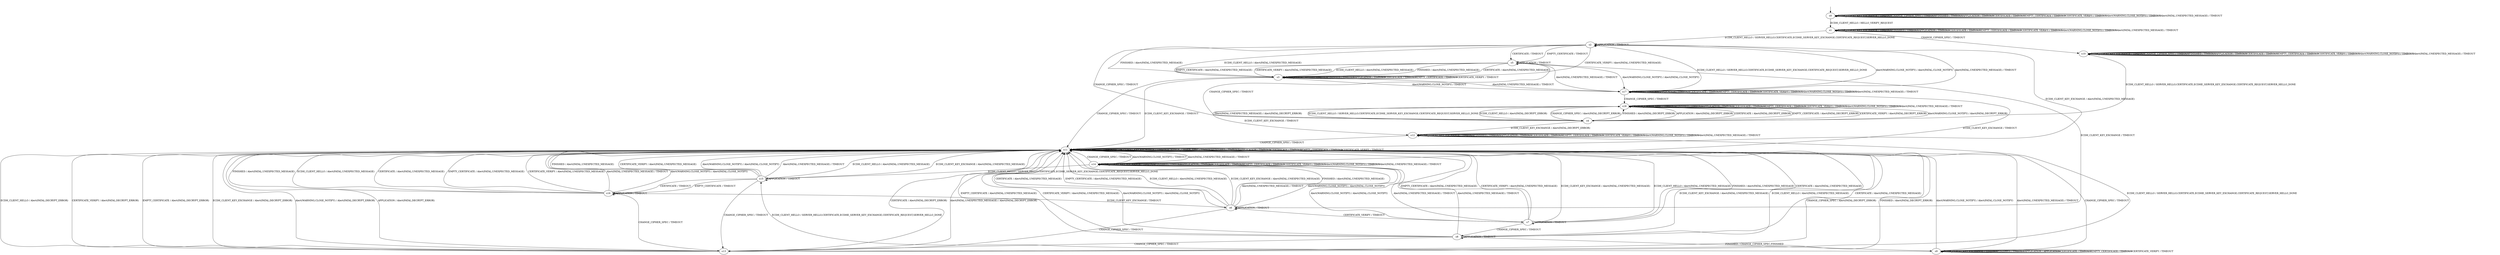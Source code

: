digraph h3 {
s0 [label="s0"];
s1 [label="s1"];
s2 [label="s2"];
s3 [label="s3"];
s4 [label="s4"];
s5 [label="s5"];
s6 [label="s6"];
s7 [label="s7"];
s8 [label="s8"];
s9 [label="s9"];
s10 [label="s10"];
s11 [label="s11"];
s12 [label="s12"];
s13 [label="s13"];
s14 [label="s14"];
s15 [label="s15"];
s16 [label="s16"];
s17 [label="s17"];
s18 [label="s18"];
s0 -> s1 [label="ECDH_CLIENT_HELLO / HELLO_VERIFY_REQUEST"];
s0 -> s0 [label="ECDH_CLIENT_KEY_EXCHANGE / TIMEOUT"];
s0 -> s0 [label="CHANGE_CIPHER_SPEC / TIMEOUT"];
s0 -> s0 [label="FINISHED / TIMEOUT"];
s0 -> s0 [label="APPLICATION / TIMEOUT"];
s0 -> s0 [label="CERTIFICATE / TIMEOUT"];
s0 -> s0 [label="EMPTY_CERTIFICATE / TIMEOUT"];
s0 -> s0 [label="CERTIFICATE_VERIFY / TIMEOUT"];
s0 -> s0 [label="Alert(WARNING,CLOSE_NOTIFY) / TIMEOUT"];
s0 -> s0 [label="Alert(FATAL,UNEXPECTED_MESSAGE) / TIMEOUT"];
s1 -> s2 [label="ECDH_CLIENT_HELLO / SERVER_HELLO,CERTIFICATE,ECDHE_SERVER_KEY_EXCHANGE,CERTIFICATE_REQUEST,SERVER_HELLO_DONE"];
s1 -> s1 [label="ECDH_CLIENT_KEY_EXCHANGE / TIMEOUT"];
s1 -> s10 [label="CHANGE_CIPHER_SPEC / TIMEOUT"];
s1 -> s1 [label="FINISHED / TIMEOUT"];
s1 -> s1 [label="APPLICATION / TIMEOUT"];
s1 -> s1 [label="CERTIFICATE / TIMEOUT"];
s1 -> s1 [label="EMPTY_CERTIFICATE / TIMEOUT"];
s1 -> s1 [label="CERTIFICATE_VERIFY / TIMEOUT"];
s1 -> s1 [label="Alert(WARNING,CLOSE_NOTIFY) / TIMEOUT"];
s1 -> s1 [label="Alert(FATAL,UNEXPECTED_MESSAGE) / TIMEOUT"];
s2 -> s3 [label="ECDH_CLIENT_HELLO / Alert(FATAL,UNEXPECTED_MESSAGE)"];
s2 -> s11 [label="ECDH_CLIENT_KEY_EXCHANGE / Alert(FATAL,UNEXPECTED_MESSAGE)"];
s2 -> s4 [label="CHANGE_CIPHER_SPEC / TIMEOUT"];
s2 -> s3 [label="FINISHED / Alert(FATAL,UNEXPECTED_MESSAGE)"];
s2 -> s2 [label="APPLICATION / TIMEOUT"];
s2 -> s5 [label="CERTIFICATE / TIMEOUT"];
s2 -> s5 [label="EMPTY_CERTIFICATE / TIMEOUT"];
s2 -> s3 [label="CERTIFICATE_VERIFY / Alert(FATAL,UNEXPECTED_MESSAGE)"];
s2 -> s17 [label="Alert(WARNING,CLOSE_NOTIFY) / Alert(FATAL,CLOSE_NOTIFY)"];
s2 -> s17 [label="Alert(FATAL,UNEXPECTED_MESSAGE) / TIMEOUT"];
s3 -> s3 [label="ECDH_CLIENT_HELLO / TIMEOUT"];
s3 -> s11 [label="ECDH_CLIENT_KEY_EXCHANGE / TIMEOUT"];
s3 -> s11 [label="CHANGE_CIPHER_SPEC / TIMEOUT"];
s3 -> s3 [label="FINISHED / TIMEOUT"];
s3 -> s3 [label="APPLICATION / TIMEOUT"];
s3 -> s3 [label="CERTIFICATE / TIMEOUT"];
s3 -> s3 [label="EMPTY_CERTIFICATE / TIMEOUT"];
s3 -> s3 [label="CERTIFICATE_VERIFY / TIMEOUT"];
s3 -> s17 [label="Alert(WARNING,CLOSE_NOTIFY) / TIMEOUT"];
s3 -> s17 [label="Alert(FATAL,UNEXPECTED_MESSAGE) / TIMEOUT"];
s4 -> s18 [label="ECDH_CLIENT_HELLO / Alert(FATAL,DECRYPT_ERROR)"];
s4 -> s12 [label="ECDH_CLIENT_KEY_EXCHANGE / Alert(FATAL,DECRYPT_ERROR)"];
s4 -> s18 [label="CHANGE_CIPHER_SPEC / Alert(FATAL,DECRYPT_ERROR)"];
s4 -> s18 [label="FINISHED / Alert(FATAL,DECRYPT_ERROR)"];
s4 -> s18 [label="APPLICATION / Alert(FATAL,DECRYPT_ERROR)"];
s4 -> s18 [label="CERTIFICATE / Alert(FATAL,DECRYPT_ERROR)"];
s4 -> s18 [label="EMPTY_CERTIFICATE / Alert(FATAL,DECRYPT_ERROR)"];
s4 -> s18 [label="CERTIFICATE_VERIFY / Alert(FATAL,DECRYPT_ERROR)"];
s4 -> s18 [label="Alert(WARNING,CLOSE_NOTIFY) / Alert(FATAL,DECRYPT_ERROR)"];
s4 -> s18 [label="Alert(FATAL,UNEXPECTED_MESSAGE) / Alert(FATAL,DECRYPT_ERROR)"];
s5 -> s3 [label="ECDH_CLIENT_HELLO / Alert(FATAL,UNEXPECTED_MESSAGE)"];
s5 -> s6 [label="ECDH_CLIENT_KEY_EXCHANGE / TIMEOUT"];
s5 -> s4 [label="CHANGE_CIPHER_SPEC / TIMEOUT"];
s5 -> s3 [label="FINISHED / Alert(FATAL,UNEXPECTED_MESSAGE)"];
s5 -> s5 [label="APPLICATION / TIMEOUT"];
s5 -> s3 [label="CERTIFICATE / Alert(FATAL,UNEXPECTED_MESSAGE)"];
s5 -> s3 [label="EMPTY_CERTIFICATE / Alert(FATAL,UNEXPECTED_MESSAGE)"];
s5 -> s3 [label="CERTIFICATE_VERIFY / Alert(FATAL,UNEXPECTED_MESSAGE)"];
s5 -> s17 [label="Alert(WARNING,CLOSE_NOTIFY) / Alert(FATAL,CLOSE_NOTIFY)"];
s5 -> s17 [label="Alert(FATAL,UNEXPECTED_MESSAGE) / TIMEOUT"];
s6 -> s11 [label="ECDH_CLIENT_HELLO / Alert(FATAL,UNEXPECTED_MESSAGE)"];
s6 -> s11 [label="ECDH_CLIENT_KEY_EXCHANGE / Alert(FATAL,UNEXPECTED_MESSAGE)"];
s6 -> s13 [label="CHANGE_CIPHER_SPEC / TIMEOUT"];
s6 -> s11 [label="FINISHED / Alert(FATAL,UNEXPECTED_MESSAGE)"];
s6 -> s6 [label="APPLICATION / TIMEOUT"];
s6 -> s11 [label="CERTIFICATE / Alert(FATAL,UNEXPECTED_MESSAGE)"];
s6 -> s11 [label="EMPTY_CERTIFICATE / Alert(FATAL,UNEXPECTED_MESSAGE)"];
s6 -> s7 [label="CERTIFICATE_VERIFY / TIMEOUT"];
s6 -> s14 [label="Alert(WARNING,CLOSE_NOTIFY) / Alert(FATAL,CLOSE_NOTIFY)"];
s6 -> s14 [label="Alert(FATAL,UNEXPECTED_MESSAGE) / TIMEOUT"];
s7 -> s11 [label="ECDH_CLIENT_HELLO / Alert(FATAL,UNEXPECTED_MESSAGE)"];
s7 -> s11 [label="ECDH_CLIENT_KEY_EXCHANGE / Alert(FATAL,UNEXPECTED_MESSAGE)"];
s7 -> s8 [label="CHANGE_CIPHER_SPEC / TIMEOUT"];
s7 -> s11 [label="FINISHED / Alert(FATAL,UNEXPECTED_MESSAGE)"];
s7 -> s7 [label="APPLICATION / TIMEOUT"];
s7 -> s11 [label="CERTIFICATE / Alert(FATAL,UNEXPECTED_MESSAGE)"];
s7 -> s11 [label="EMPTY_CERTIFICATE / Alert(FATAL,UNEXPECTED_MESSAGE)"];
s7 -> s11 [label="CERTIFICATE_VERIFY / Alert(FATAL,UNEXPECTED_MESSAGE)"];
s7 -> s14 [label="Alert(WARNING,CLOSE_NOTIFY) / Alert(FATAL,CLOSE_NOTIFY)"];
s7 -> s14 [label="Alert(FATAL,UNEXPECTED_MESSAGE) / TIMEOUT"];
s8 -> s11 [label="ECDH_CLIENT_HELLO / Alert(FATAL,UNEXPECTED_MESSAGE)"];
s8 -> s11 [label="ECDH_CLIENT_KEY_EXCHANGE / Alert(FATAL,UNEXPECTED_MESSAGE)"];
s8 -> s13 [label="CHANGE_CIPHER_SPEC / TIMEOUT"];
s8 -> s9 [label="FINISHED / CHANGE_CIPHER_SPEC,FINISHED"];
s8 -> s8 [label="APPLICATION / TIMEOUT"];
s8 -> s11 [label="CERTIFICATE / Alert(FATAL,UNEXPECTED_MESSAGE)"];
s8 -> s11 [label="EMPTY_CERTIFICATE / Alert(FATAL,UNEXPECTED_MESSAGE)"];
s8 -> s11 [label="CERTIFICATE_VERIFY / Alert(FATAL,UNEXPECTED_MESSAGE)"];
s8 -> s11 [label="Alert(WARNING,CLOSE_NOTIFY) / Alert(FATAL,CLOSE_NOTIFY)"];
s8 -> s11 [label="Alert(FATAL,UNEXPECTED_MESSAGE) / TIMEOUT"];
s9 -> s15 [label="ECDH_CLIENT_HELLO / SERVER_HELLO,CERTIFICATE,ECDHE_SERVER_KEY_EXCHANGE,CERTIFICATE_REQUEST,SERVER_HELLO_DONE"];
s9 -> s9 [label="ECDH_CLIENT_KEY_EXCHANGE / TIMEOUT"];
s9 -> s11 [label="CHANGE_CIPHER_SPEC / TIMEOUT"];
s9 -> s9 [label="FINISHED / TIMEOUT"];
s9 -> s9 [label="APPLICATION / APPLICATION"];
s9 -> s9 [label="CERTIFICATE / TIMEOUT"];
s9 -> s9 [label="EMPTY_CERTIFICATE / TIMEOUT"];
s9 -> s9 [label="CERTIFICATE_VERIFY / TIMEOUT"];
s9 -> s11 [label="Alert(WARNING,CLOSE_NOTIFY) / Alert(FATAL,CLOSE_NOTIFY)"];
s9 -> s11 [label="Alert(FATAL,UNEXPECTED_MESSAGE) / TIMEOUT"];
s10 -> s4 [label="ECDH_CLIENT_HELLO / SERVER_HELLO,CERTIFICATE,ECDHE_SERVER_KEY_EXCHANGE,CERTIFICATE_REQUEST,SERVER_HELLO_DONE"];
s10 -> s10 [label="ECDH_CLIENT_KEY_EXCHANGE / TIMEOUT"];
s10 -> s10 [label="CHANGE_CIPHER_SPEC / TIMEOUT"];
s10 -> s10 [label="FINISHED / TIMEOUT"];
s10 -> s10 [label="APPLICATION / TIMEOUT"];
s10 -> s10 [label="CERTIFICATE / TIMEOUT"];
s10 -> s10 [label="EMPTY_CERTIFICATE / TIMEOUT"];
s10 -> s10 [label="CERTIFICATE_VERIFY / TIMEOUT"];
s10 -> s10 [label="Alert(WARNING,CLOSE_NOTIFY) / TIMEOUT"];
s10 -> s10 [label="Alert(FATAL,UNEXPECTED_MESSAGE) / TIMEOUT"];
s11 -> s11 [label="ECDH_CLIENT_HELLO / TIMEOUT"];
s11 -> s11 [label="ECDH_CLIENT_KEY_EXCHANGE / TIMEOUT"];
s11 -> s11 [label="CHANGE_CIPHER_SPEC / TIMEOUT"];
s11 -> s11 [label="FINISHED / TIMEOUT"];
s11 -> s11 [label="APPLICATION / TIMEOUT"];
s11 -> s11 [label="CERTIFICATE / TIMEOUT"];
s11 -> s11 [label="EMPTY_CERTIFICATE / TIMEOUT"];
s11 -> s11 [label="CERTIFICATE_VERIFY / TIMEOUT"];
s11 -> s14 [label="Alert(WARNING,CLOSE_NOTIFY) / TIMEOUT"];
s11 -> s14 [label="Alert(FATAL,UNEXPECTED_MESSAGE) / TIMEOUT"];
s12 -> s13 [label="ECDH_CLIENT_HELLO / SERVER_HELLO,CERTIFICATE,ECDHE_SERVER_KEY_EXCHANGE,CERTIFICATE_REQUEST,SERVER_HELLO_DONE"];
s12 -> s12 [label="ECDH_CLIENT_KEY_EXCHANGE / TIMEOUT"];
s12 -> s11 [label="CHANGE_CIPHER_SPEC / TIMEOUT"];
s12 -> s12 [label="FINISHED / TIMEOUT"];
s12 -> s12 [label="APPLICATION / TIMEOUT"];
s12 -> s12 [label="CERTIFICATE / TIMEOUT"];
s12 -> s12 [label="EMPTY_CERTIFICATE / TIMEOUT"];
s12 -> s12 [label="CERTIFICATE_VERIFY / TIMEOUT"];
s12 -> s12 [label="Alert(WARNING,CLOSE_NOTIFY) / TIMEOUT"];
s12 -> s12 [label="Alert(FATAL,UNEXPECTED_MESSAGE) / TIMEOUT"];
s13 -> s11 [label="ECDH_CLIENT_HELLO / Alert(FATAL,DECRYPT_ERROR)"];
s13 -> s11 [label="ECDH_CLIENT_KEY_EXCHANGE / Alert(FATAL,DECRYPT_ERROR)"];
s13 -> s11 [label="CHANGE_CIPHER_SPEC / Alert(FATAL,DECRYPT_ERROR)"];
s13 -> s11 [label="FINISHED / Alert(FATAL,DECRYPT_ERROR)"];
s13 -> s11 [label="APPLICATION / Alert(FATAL,DECRYPT_ERROR)"];
s13 -> s11 [label="CERTIFICATE / Alert(FATAL,DECRYPT_ERROR)"];
s13 -> s11 [label="EMPTY_CERTIFICATE / Alert(FATAL,DECRYPT_ERROR)"];
s13 -> s11 [label="CERTIFICATE_VERIFY / Alert(FATAL,DECRYPT_ERROR)"];
s13 -> s11 [label="Alert(WARNING,CLOSE_NOTIFY) / Alert(FATAL,DECRYPT_ERROR)"];
s13 -> s11 [label="Alert(FATAL,UNEXPECTED_MESSAGE) / Alert(FATAL,DECRYPT_ERROR)"];
s14 -> s15 [label="ECDH_CLIENT_HELLO / SERVER_HELLO,CERTIFICATE,ECDHE_SERVER_KEY_EXCHANGE,CERTIFICATE_REQUEST,SERVER_HELLO_DONE"];
s14 -> s14 [label="ECDH_CLIENT_KEY_EXCHANGE / TIMEOUT"];
s14 -> s11 [label="CHANGE_CIPHER_SPEC / TIMEOUT"];
s14 -> s14 [label="FINISHED / TIMEOUT"];
s14 -> s14 [label="APPLICATION / TIMEOUT"];
s14 -> s14 [label="CERTIFICATE / TIMEOUT"];
s14 -> s14 [label="EMPTY_CERTIFICATE / TIMEOUT"];
s14 -> s14 [label="CERTIFICATE_VERIFY / TIMEOUT"];
s14 -> s14 [label="Alert(WARNING,CLOSE_NOTIFY) / TIMEOUT"];
s14 -> s14 [label="Alert(FATAL,UNEXPECTED_MESSAGE) / TIMEOUT"];
s15 -> s11 [label="ECDH_CLIENT_HELLO / Alert(FATAL,UNEXPECTED_MESSAGE)"];
s15 -> s11 [label="ECDH_CLIENT_KEY_EXCHANGE / Alert(FATAL,UNEXPECTED_MESSAGE)"];
s15 -> s13 [label="CHANGE_CIPHER_SPEC / TIMEOUT"];
s15 -> s11 [label="FINISHED / Alert(FATAL,UNEXPECTED_MESSAGE)"];
s15 -> s15 [label="APPLICATION / TIMEOUT"];
s15 -> s16 [label="CERTIFICATE / TIMEOUT"];
s15 -> s16 [label="EMPTY_CERTIFICATE / TIMEOUT"];
s15 -> s11 [label="CERTIFICATE_VERIFY / Alert(FATAL,UNEXPECTED_MESSAGE)"];
s15 -> s11 [label="Alert(WARNING,CLOSE_NOTIFY) / Alert(FATAL,CLOSE_NOTIFY)"];
s15 -> s11 [label="Alert(FATAL,UNEXPECTED_MESSAGE) / TIMEOUT"];
s16 -> s11 [label="ECDH_CLIENT_HELLO / Alert(FATAL,UNEXPECTED_MESSAGE)"];
s16 -> s6 [label="ECDH_CLIENT_KEY_EXCHANGE / TIMEOUT"];
s16 -> s13 [label="CHANGE_CIPHER_SPEC / TIMEOUT"];
s16 -> s11 [label="FINISHED / Alert(FATAL,UNEXPECTED_MESSAGE)"];
s16 -> s16 [label="APPLICATION / TIMEOUT"];
s16 -> s11 [label="CERTIFICATE / Alert(FATAL,UNEXPECTED_MESSAGE)"];
s16 -> s11 [label="EMPTY_CERTIFICATE / Alert(FATAL,UNEXPECTED_MESSAGE)"];
s16 -> s11 [label="CERTIFICATE_VERIFY / Alert(FATAL,UNEXPECTED_MESSAGE)"];
s16 -> s11 [label="Alert(WARNING,CLOSE_NOTIFY) / Alert(FATAL,CLOSE_NOTIFY)"];
s16 -> s11 [label="Alert(FATAL,UNEXPECTED_MESSAGE) / TIMEOUT"];
s17 -> s2 [label="ECDH_CLIENT_HELLO / SERVER_HELLO,CERTIFICATE,ECDHE_SERVER_KEY_EXCHANGE,CERTIFICATE_REQUEST,SERVER_HELLO_DONE"];
s17 -> s14 [label="ECDH_CLIENT_KEY_EXCHANGE / TIMEOUT"];
s17 -> s18 [label="CHANGE_CIPHER_SPEC / TIMEOUT"];
s17 -> s17 [label="FINISHED / TIMEOUT"];
s17 -> s17 [label="APPLICATION / TIMEOUT"];
s17 -> s17 [label="CERTIFICATE / TIMEOUT"];
s17 -> s17 [label="EMPTY_CERTIFICATE / TIMEOUT"];
s17 -> s17 [label="CERTIFICATE_VERIFY / TIMEOUT"];
s17 -> s17 [label="Alert(WARNING,CLOSE_NOTIFY) / TIMEOUT"];
s17 -> s17 [label="Alert(FATAL,UNEXPECTED_MESSAGE) / TIMEOUT"];
s18 -> s4 [label="ECDH_CLIENT_HELLO / SERVER_HELLO,CERTIFICATE,ECDHE_SERVER_KEY_EXCHANGE,CERTIFICATE_REQUEST,SERVER_HELLO_DONE"];
s18 -> s12 [label="ECDH_CLIENT_KEY_EXCHANGE / TIMEOUT"];
s18 -> s18 [label="CHANGE_CIPHER_SPEC / TIMEOUT"];
s18 -> s18 [label="FINISHED / TIMEOUT"];
s18 -> s18 [label="APPLICATION / TIMEOUT"];
s18 -> s18 [label="CERTIFICATE / TIMEOUT"];
s18 -> s18 [label="EMPTY_CERTIFICATE / TIMEOUT"];
s18 -> s18 [label="CERTIFICATE_VERIFY / TIMEOUT"];
s18 -> s18 [label="Alert(WARNING,CLOSE_NOTIFY) / TIMEOUT"];
s18 -> s18 [label="Alert(FATAL,UNEXPECTED_MESSAGE) / TIMEOUT"];
__start0 [shape=none, label=""];
__start0 -> s0 [label=""];
}
